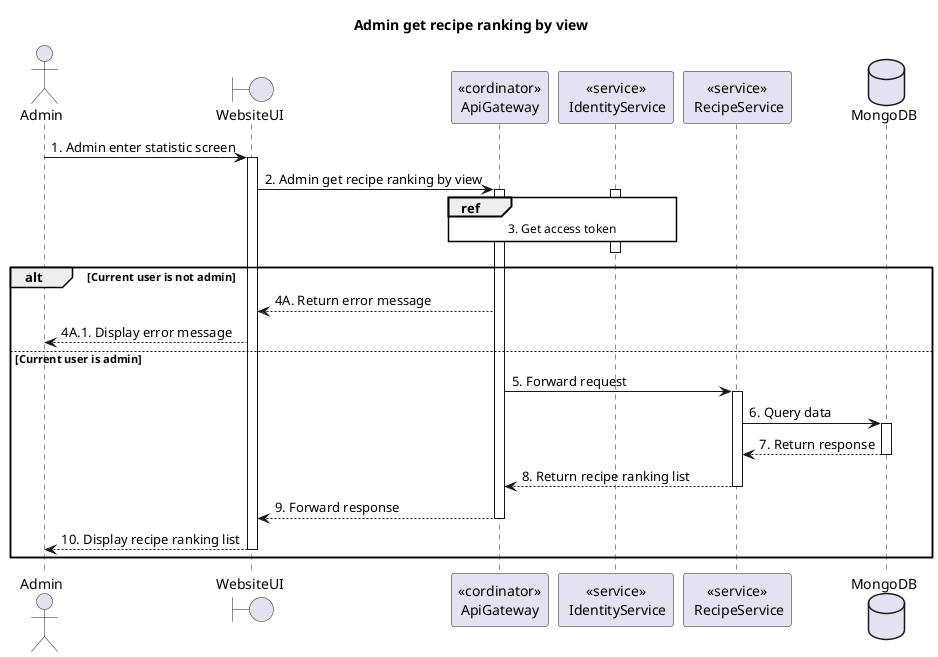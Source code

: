 @startuml Sequence
title "Admin get recipe ranking by view"
' Style section
<style>
  sequenceDiagram {
    reference {
      BackGroundColor white
    }
}
</style>

actor Admin
boundary WebsiteUI
participant "<<cordinator>>\nApiGateway" as ApiGateway
participant "<<service>>\n IdentityService" as IdentityService
participant "<<service>>\n RecipeService" as RecipeService
database MongoDB

Admin -> WebsiteUI++: 1. Admin enter statistic screen
WebsiteUI -> ApiGateway++: 2. Admin get recipe ranking by view

activate IdentityService
ref over ApiGateway, IdentityService: 3. Get access token
ApiGateway -[hidden]-> IdentityService
deactivate IdentityService

alt Current user is not admin
    WebsiteUI <-- ApiGateway: 4A. Return error message
    Admin <-- WebsiteUI: 4A.1. Display error message
else Current user is admin
    ApiGateway -> RecipeService++: 5. Forward request
    RecipeService -> MongoDB++: 6. Query data
    RecipeService <-- MongoDB--: 7. Return response
    ApiGateway <-- RecipeService--: 8. Return recipe ranking list
    WebsiteUI <-- ApiGateway--: 9. Forward response
    Admin <-- WebsiteUI--: 10. Display recipe ranking list
end alt

@enduml